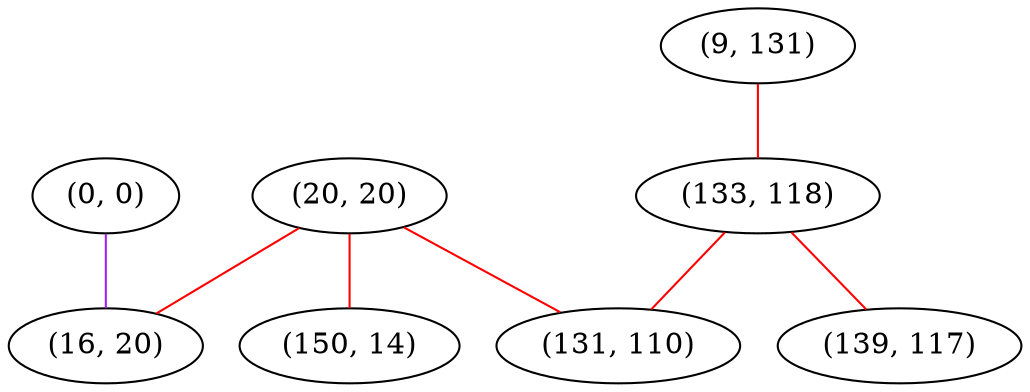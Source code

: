 graph "" {
"(20, 20)";
"(9, 131)";
"(150, 14)";
"(0, 0)";
"(16, 20)";
"(133, 118)";
"(139, 117)";
"(131, 110)";
"(20, 20)" -- "(150, 14)"  [color=red, key=0, weight=1];
"(20, 20)" -- "(131, 110)"  [color=red, key=0, weight=1];
"(20, 20)" -- "(16, 20)"  [color=red, key=0, weight=1];
"(9, 131)" -- "(133, 118)"  [color=red, key=0, weight=1];
"(0, 0)" -- "(16, 20)"  [color=purple, key=0, weight=4];
"(133, 118)" -- "(131, 110)"  [color=red, key=0, weight=1];
"(133, 118)" -- "(139, 117)"  [color=red, key=0, weight=1];
}
